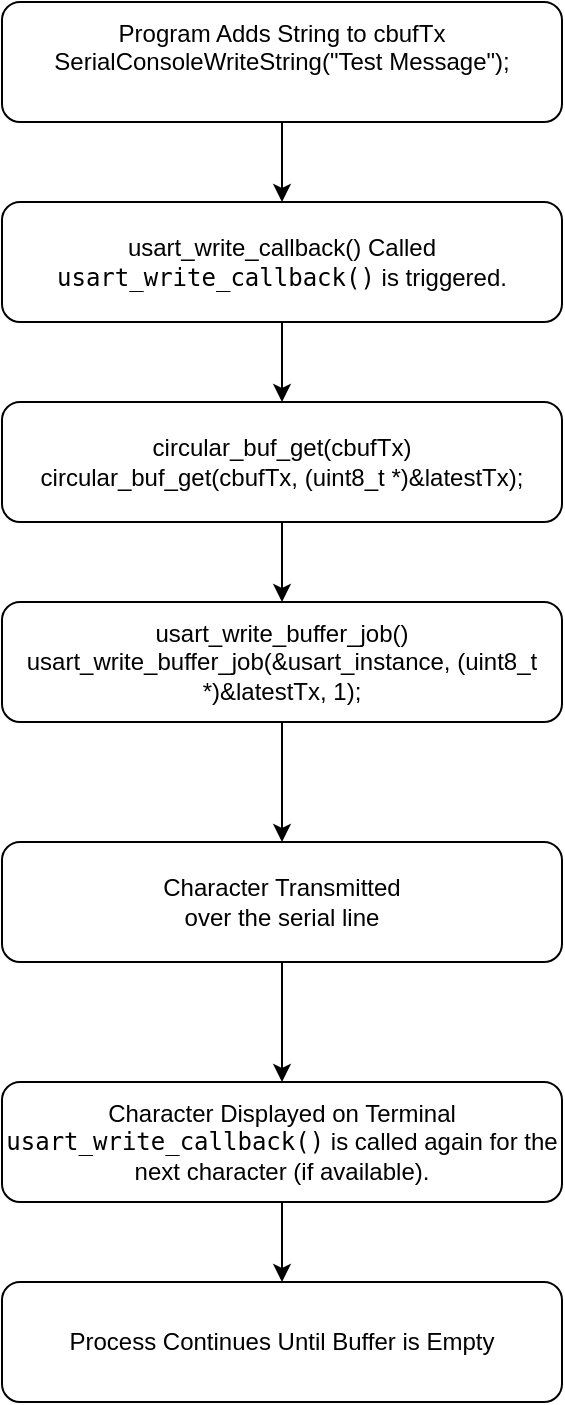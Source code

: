 <mxfile version="26.1.1">
  <diagram name="Page-1" id="e95_v6SylL-6Y1D6uxn7">
    <mxGraphModel dx="1026" dy="650" grid="1" gridSize="10" guides="1" tooltips="1" connect="1" arrows="1" fold="1" page="1" pageScale="1" pageWidth="1169" pageHeight="827" math="0" shadow="0">
      <root>
        <mxCell id="0" />
        <mxCell id="1" parent="0" />
        <mxCell id="65u15_AS2qSn8SFj54-6-8" value="" style="edgeStyle=orthogonalEdgeStyle;rounded=0;orthogonalLoop=1;jettySize=auto;html=1;" edge="1" parent="1" source="65u15_AS2qSn8SFj54-6-1" target="65u15_AS2qSn8SFj54-6-2">
          <mxGeometry relative="1" as="geometry" />
        </mxCell>
        <mxCell id="65u15_AS2qSn8SFj54-6-1" value="Program Adds String to cbufTx&lt;div&gt;&lt;div&gt;SerialConsoleWriteString(&quot;Test Message&quot;);&lt;/div&gt;&lt;/div&gt;&lt;div&gt;&lt;br&gt;&lt;/div&gt;" style="rounded=1;whiteSpace=wrap;html=1;" vertex="1" parent="1">
          <mxGeometry x="400" y="40" width="280" height="60" as="geometry" />
        </mxCell>
        <mxCell id="65u15_AS2qSn8SFj54-6-9" value="" style="edgeStyle=orthogonalEdgeStyle;rounded=0;orthogonalLoop=1;jettySize=auto;html=1;" edge="1" parent="1" source="65u15_AS2qSn8SFj54-6-2" target="65u15_AS2qSn8SFj54-6-3">
          <mxGeometry relative="1" as="geometry" />
        </mxCell>
        <mxCell id="65u15_AS2qSn8SFj54-6-2" value="usart_write_callback() Called&lt;div&gt;&lt;code data-end=&quot;1536&quot; data-start=&quot;1512&quot;&gt;usart_write_callback()&lt;/code&gt; is triggered.&lt;/div&gt;" style="rounded=1;whiteSpace=wrap;html=1;" vertex="1" parent="1">
          <mxGeometry x="400" y="140" width="280" height="60" as="geometry" />
        </mxCell>
        <mxCell id="65u15_AS2qSn8SFj54-6-10" value="" style="edgeStyle=orthogonalEdgeStyle;rounded=0;orthogonalLoop=1;jettySize=auto;html=1;" edge="1" parent="1" source="65u15_AS2qSn8SFj54-6-3" target="65u15_AS2qSn8SFj54-6-4">
          <mxGeometry relative="1" as="geometry" />
        </mxCell>
        <mxCell id="65u15_AS2qSn8SFj54-6-3" value="circular_buf_get(cbufTx)&lt;div&gt;&lt;div&gt;circular_buf_get(cbufTx, (uint8_t *)&amp;amp;latestTx);&lt;/div&gt;&lt;/div&gt;" style="rounded=1;whiteSpace=wrap;html=1;" vertex="1" parent="1">
          <mxGeometry x="400" y="240" width="280" height="60" as="geometry" />
        </mxCell>
        <mxCell id="65u15_AS2qSn8SFj54-6-11" value="" style="edgeStyle=orthogonalEdgeStyle;rounded=0;orthogonalLoop=1;jettySize=auto;html=1;" edge="1" parent="1" source="65u15_AS2qSn8SFj54-6-4" target="65u15_AS2qSn8SFj54-6-5">
          <mxGeometry relative="1" as="geometry" />
        </mxCell>
        <mxCell id="65u15_AS2qSn8SFj54-6-4" value="usart_write_buffer_job()&lt;div&gt;&lt;div&gt;usart_write_buffer_job(&amp;amp;usart_instance, (uint8_t *)&amp;amp;latestTx, 1);&lt;/div&gt;&lt;/div&gt;" style="rounded=1;whiteSpace=wrap;html=1;" vertex="1" parent="1">
          <mxGeometry x="400" y="340" width="280" height="60" as="geometry" />
        </mxCell>
        <mxCell id="65u15_AS2qSn8SFj54-6-12" value="" style="edgeStyle=orthogonalEdgeStyle;rounded=0;orthogonalLoop=1;jettySize=auto;html=1;" edge="1" parent="1" source="65u15_AS2qSn8SFj54-6-5" target="65u15_AS2qSn8SFj54-6-6">
          <mxGeometry relative="1" as="geometry" />
        </mxCell>
        <mxCell id="65u15_AS2qSn8SFj54-6-5" value="Character Transmitted&lt;div&gt;over the serial line&lt;/div&gt;" style="rounded=1;whiteSpace=wrap;html=1;" vertex="1" parent="1">
          <mxGeometry x="400" y="460" width="280" height="60" as="geometry" />
        </mxCell>
        <mxCell id="65u15_AS2qSn8SFj54-6-13" value="" style="edgeStyle=orthogonalEdgeStyle;rounded=0;orthogonalLoop=1;jettySize=auto;html=1;" edge="1" parent="1" source="65u15_AS2qSn8SFj54-6-6" target="65u15_AS2qSn8SFj54-6-7">
          <mxGeometry relative="1" as="geometry" />
        </mxCell>
        <mxCell id="65u15_AS2qSn8SFj54-6-6" value="Character Displayed on Terminal&lt;div&gt;&lt;code data-end=&quot;2319&quot; data-start=&quot;2295&quot;&gt;usart_write_callback()&lt;/code&gt; is called again for the next character (if available).&lt;/div&gt;" style="rounded=1;whiteSpace=wrap;html=1;" vertex="1" parent="1">
          <mxGeometry x="400" y="580" width="280" height="60" as="geometry" />
        </mxCell>
        <mxCell id="65u15_AS2qSn8SFj54-6-7" value="&lt;meta charset=&quot;utf-8&quot;&gt;Process Continues Until Buffer is Empty" style="rounded=1;whiteSpace=wrap;html=1;" vertex="1" parent="1">
          <mxGeometry x="400" y="680" width="280" height="60" as="geometry" />
        </mxCell>
      </root>
    </mxGraphModel>
  </diagram>
</mxfile>
